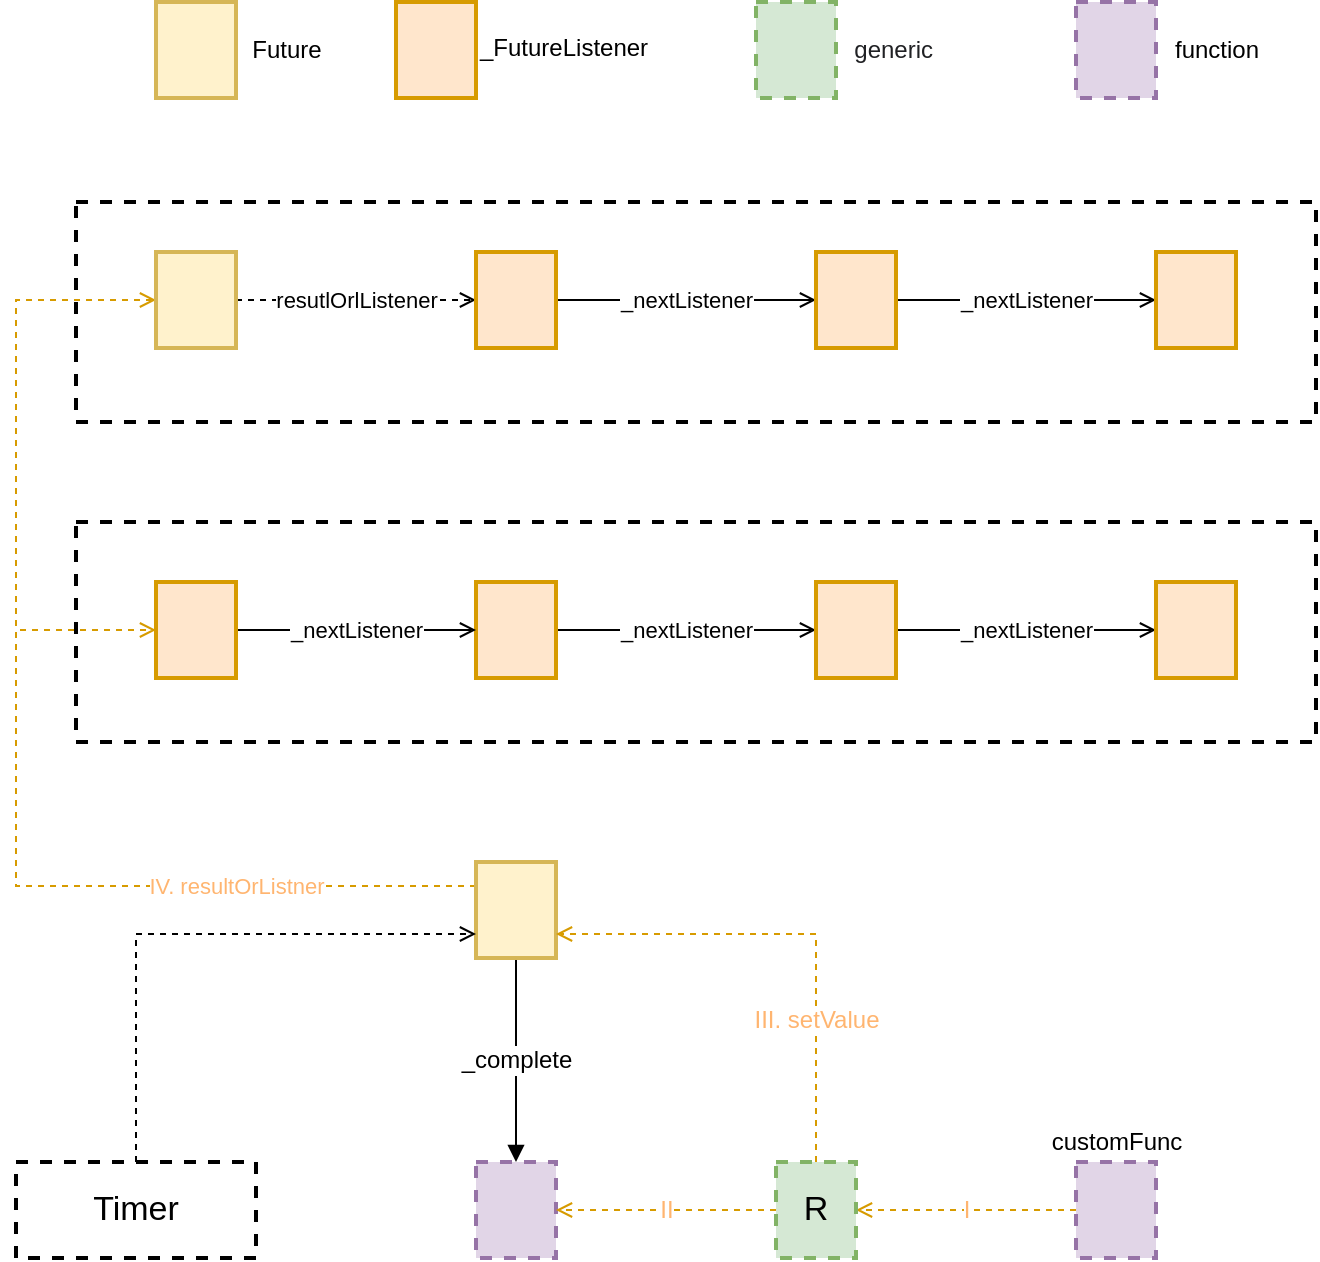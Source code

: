 <mxfile version="14.6.13" type="device" pages="4"><diagram id="kSkM9a2JLT8O5oYL5lj1" name="listener"><mxGraphModel dx="780" dy="1213" grid="1" gridSize="10" guides="1" tooltips="1" connect="1" arrows="1" fold="1" page="1" pageScale="1" pageWidth="827" pageHeight="1169" math="0" shadow="0"><root><mxCell id="0"/><mxCell id="1" parent="0"/><mxCell id="SPrQ5aAGqmPYHXFnIzjl-10" value="" style="rounded=0;whiteSpace=wrap;html=1;fontSize=17;strokeWidth=2;dashed=1;fontColor=#000000;fillColor=none;" vertex="1" parent="1"><mxGeometry x="150" y="500" width="620" height="110" as="geometry"/></mxCell><mxCell id="fRR-MhQ4UOLxCEsN35qo-24" value="" style="rounded=0;whiteSpace=wrap;html=1;fontSize=17;strokeWidth=2;dashed=1;fontColor=#000000;fillColor=none;" vertex="1" parent="1"><mxGeometry x="150" y="660" width="620" height="110" as="geometry"/></mxCell><mxCell id="S6XSBf_6FejhWS7nJrOB-3" value="_nextListener" style="edgeStyle=orthogonalEdgeStyle;rounded=0;orthogonalLoop=1;jettySize=auto;html=1;exitX=1;exitY=0.5;exitDx=0;exitDy=0;entryX=0;entryY=0.5;entryDx=0;entryDy=0;endArrow=open;endFill=0;" parent="1" source="S6XSBf_6FejhWS7nJrOB-1" target="S6XSBf_6FejhWS7nJrOB-2" edge="1"><mxGeometry relative="1" as="geometry"/></mxCell><mxCell id="S6XSBf_6FejhWS7nJrOB-1" value="" style="rounded=0;whiteSpace=wrap;html=1;fontSize=17;strokeWidth=2;fillColor=#ffe6cc;strokeColor=#d79b00;" parent="1" vertex="1"><mxGeometry x="350" y="690" width="40" height="48" as="geometry"/></mxCell><mxCell id="l4UwFSjgsbsrtk7UwAIy-4" value="_nextListener" style="edgeStyle=orthogonalEdgeStyle;rounded=0;orthogonalLoop=1;jettySize=auto;html=1;exitX=1;exitY=0.5;exitDx=0;exitDy=0;entryX=0;entryY=0.5;entryDx=0;entryDy=0;fontSize=11;endArrow=open;endFill=0;" parent="1" source="S6XSBf_6FejhWS7nJrOB-2" target="l4UwFSjgsbsrtk7UwAIy-3" edge="1"><mxGeometry relative="1" as="geometry"/></mxCell><mxCell id="S6XSBf_6FejhWS7nJrOB-2" value="" style="rounded=0;whiteSpace=wrap;html=1;fontSize=17;strokeWidth=2;fillColor=#ffe6cc;strokeColor=#d79b00;" parent="1" vertex="1"><mxGeometry x="520" y="690" width="40" height="48" as="geometry"/></mxCell><mxCell id="l4UwFSjgsbsrtk7UwAIy-1" value="_FutureListener" style="text;whiteSpace=wrap;html=1;fontSize=12;" parent="1" vertex="1"><mxGeometry x="350" y="409" width="120" height="30" as="geometry"/></mxCell><mxCell id="l4UwFSjgsbsrtk7UwAIy-2" value="" style="rounded=0;whiteSpace=wrap;html=1;fontSize=17;strokeWidth=2;fillColor=#ffe6cc;strokeColor=#d79b00;" parent="1" vertex="1"><mxGeometry x="310" y="400" width="40" height="48" as="geometry"/></mxCell><mxCell id="l4UwFSjgsbsrtk7UwAIy-3" value="" style="rounded=0;whiteSpace=wrap;html=1;fontSize=17;strokeWidth=2;fillColor=#ffe6cc;strokeColor=#d79b00;" parent="1" vertex="1"><mxGeometry x="690" y="690" width="40" height="48" as="geometry"/></mxCell><mxCell id="fRR-MhQ4UOLxCEsN35qo-17" value="_complete" style="edgeStyle=orthogonalEdgeStyle;rounded=0;orthogonalLoop=1;jettySize=auto;html=1;exitX=0.5;exitY=1;exitDx=0;exitDy=0;entryX=0.5;entryY=0;entryDx=0;entryDy=0;fontSize=12;endArrow=block;endFill=1;" edge="1" parent="1" source="l4UwFSjgsbsrtk7UwAIy-5" target="fRR-MhQ4UOLxCEsN35qo-2"><mxGeometry relative="1" as="geometry"/></mxCell><mxCell id="SPrQ5aAGqmPYHXFnIzjl-12" style="edgeStyle=orthogonalEdgeStyle;rounded=0;orthogonalLoop=1;jettySize=auto;html=1;exitX=0;exitY=0.25;exitDx=0;exitDy=0;entryX=0;entryY=0.5;entryDx=0;entryDy=0;dashed=1;fontSize=11;fontColor=#000000;endArrow=open;endFill=0;fillColor=#ffe6cc;strokeColor=#d79b00;" edge="1" parent="1" source="l4UwFSjgsbsrtk7UwAIy-5" target="fRR-MhQ4UOLxCEsN35qo-19"><mxGeometry relative="1" as="geometry"><Array as="points"><mxPoint x="120" y="842"/><mxPoint x="120" y="714"/></Array></mxGeometry></mxCell><mxCell id="SPrQ5aAGqmPYHXFnIzjl-13" value="IV. resultOrListner" style="edgeStyle=orthogonalEdgeStyle;rounded=0;orthogonalLoop=1;jettySize=auto;html=1;exitX=0;exitY=0.25;exitDx=0;exitDy=0;entryX=0;entryY=0.5;entryDx=0;entryDy=0;dashed=1;fontSize=11;endArrow=open;endFill=0;fillColor=#ffe6cc;strokeColor=#d79b00;fontColor=#FFB570;" edge="1" parent="1" source="l4UwFSjgsbsrtk7UwAIy-5" target="SPrQ5aAGqmPYHXFnIzjl-3"><mxGeometry x="-0.595" relative="1" as="geometry"><Array as="points"><mxPoint x="120" y="842"/><mxPoint x="120" y="549"/></Array><mxPoint as="offset"/></mxGeometry></mxCell><mxCell id="l4UwFSjgsbsrtk7UwAIy-5" value="" style="rounded=0;whiteSpace=wrap;html=1;fontSize=17;strokeWidth=2;fillColor=#fff2cc;strokeColor=#d6b656;" parent="1" vertex="1"><mxGeometry x="350" y="830" width="40" height="48" as="geometry"/></mxCell><mxCell id="fRR-MhQ4UOLxCEsN35qo-15" style="edgeStyle=orthogonalEdgeStyle;rounded=0;orthogonalLoop=1;jettySize=auto;html=1;exitX=0.5;exitY=0;exitDx=0;exitDy=0;entryX=0;entryY=0.75;entryDx=0;entryDy=0;dashed=1;fontSize=12;endArrow=open;endFill=0;" edge="1" parent="1" source="p2zS6wMx8r7LynNq7AFh-1" target="l4UwFSjgsbsrtk7UwAIy-5"><mxGeometry relative="1" as="geometry"/></mxCell><mxCell id="p2zS6wMx8r7LynNq7AFh-1" value="Timer" style="rounded=0;whiteSpace=wrap;html=1;fontSize=17;strokeWidth=2;dashed=1;" vertex="1" parent="1"><mxGeometry x="120" y="980" width="120" height="48" as="geometry"/></mxCell><mxCell id="fRR-MhQ4UOLxCEsN35qo-7" value="I" style="edgeStyle=orthogonalEdgeStyle;rounded=0;orthogonalLoop=1;jettySize=auto;html=1;exitX=0;exitY=0.5;exitDx=0;exitDy=0;entryX=1;entryY=0.5;entryDx=0;entryDy=0;dashed=1;endArrow=open;endFill=0;fontSize=12;fillColor=#ffe6cc;strokeColor=#d79b00;fontColor=#FFB570;" edge="1" parent="1" source="fRR-MhQ4UOLxCEsN35qo-1" target="fRR-MhQ4UOLxCEsN35qo-6"><mxGeometry relative="1" as="geometry"/></mxCell><mxCell id="fRR-MhQ4UOLxCEsN35qo-1" value="" style="rounded=0;whiteSpace=wrap;html=1;fontSize=17;strokeWidth=2;dashed=1;fillColor=#e1d5e7;strokeColor=#9673a6;" vertex="1" parent="1"><mxGeometry x="650" y="980" width="40" height="48" as="geometry"/></mxCell><mxCell id="fRR-MhQ4UOLxCEsN35qo-2" value="" style="rounded=0;whiteSpace=wrap;html=1;fontSize=17;strokeWidth=2;dashed=1;fillColor=#e1d5e7;strokeColor=#9673a6;" vertex="1" parent="1"><mxGeometry x="350" y="980" width="40" height="48" as="geometry"/></mxCell><mxCell id="fRR-MhQ4UOLxCEsN35qo-8" value="II" style="edgeStyle=orthogonalEdgeStyle;rounded=0;orthogonalLoop=1;jettySize=auto;html=1;exitX=0;exitY=0.5;exitDx=0;exitDy=0;entryX=1;entryY=0.5;entryDx=0;entryDy=0;dashed=1;endArrow=open;endFill=0;fontSize=12;fillColor=#ffe6cc;strokeColor=#d79b00;fontColor=#FFB570;" edge="1" parent="1" source="fRR-MhQ4UOLxCEsN35qo-6" target="fRR-MhQ4UOLxCEsN35qo-2"><mxGeometry relative="1" as="geometry"/></mxCell><mxCell id="fRR-MhQ4UOLxCEsN35qo-18" value="III. setValue" style="edgeStyle=orthogonalEdgeStyle;rounded=0;orthogonalLoop=1;jettySize=auto;html=1;exitX=0.5;exitY=0;exitDx=0;exitDy=0;fontSize=12;endArrow=open;endFill=0;dashed=1;fillColor=#ffe6cc;strokeColor=#d79b00;fontColor=#FFB570;entryX=1;entryY=0.75;entryDx=0;entryDy=0;" edge="1" parent="1" source="fRR-MhQ4UOLxCEsN35qo-6" target="l4UwFSjgsbsrtk7UwAIy-5"><mxGeometry x="-0.412" relative="1" as="geometry"><mxPoint x="430" y="860" as="targetPoint"/><Array as="points"><mxPoint x="520" y="866"/></Array><mxPoint as="offset"/></mxGeometry></mxCell><mxCell id="fRR-MhQ4UOLxCEsN35qo-6" value="R" style="rounded=0;whiteSpace=wrap;html=1;fontSize=17;strokeWidth=2;dashed=1;fillColor=#d5e8d4;strokeColor=#82b366;" vertex="1" parent="1"><mxGeometry x="500" y="980" width="40" height="48" as="geometry"/></mxCell><mxCell id="fRR-MhQ4UOLxCEsN35qo-11" value="" style="rounded=0;whiteSpace=wrap;html=1;fontSize=17;strokeWidth=2;dashed=1;fillColor=#d5e8d4;strokeColor=#82b366;" vertex="1" parent="1"><mxGeometry x="490" y="400" width="40" height="48" as="geometry"/></mxCell><mxCell id="fRR-MhQ4UOLxCEsN35qo-13" value="&lt;span style=&quot;color: rgb(32, 33, 36); font-family: arial, sans-serif; font-size: 12px; text-align: left; background-color: rgb(255, 255, 255);&quot;&gt;generic&amp;nbsp;&lt;/span&gt;" style="text;html=1;align=center;verticalAlign=middle;resizable=0;points=[];autosize=1;strokeColor=none;fontSize=12;" vertex="1" parent="1"><mxGeometry x="530" y="414" width="60" height="20" as="geometry"/></mxCell><mxCell id="fRR-MhQ4UOLxCEsN35qo-21" value="_nextListener" style="edgeStyle=none;rounded=0;orthogonalLoop=1;jettySize=auto;html=1;exitX=1;exitY=0.5;exitDx=0;exitDy=0;entryX=0;entryY=0.5;entryDx=0;entryDy=0;fontSize=11;endArrow=open;endFill=0;" edge="1" parent="1" source="fRR-MhQ4UOLxCEsN35qo-19" target="S6XSBf_6FejhWS7nJrOB-1"><mxGeometry relative="1" as="geometry"><Array as="points"><mxPoint x="280" y="714"/></Array></mxGeometry></mxCell><mxCell id="fRR-MhQ4UOLxCEsN35qo-19" value="" style="rounded=0;whiteSpace=wrap;html=1;fontSize=17;strokeWidth=2;fillColor=#ffe6cc;strokeColor=#d79b00;" vertex="1" parent="1"><mxGeometry x="190" y="690" width="40" height="48" as="geometry"/></mxCell><mxCell id="fRR-MhQ4UOLxCEsN35qo-22" value="" style="rounded=0;whiteSpace=wrap;html=1;fontSize=17;strokeWidth=2;dashed=1;fillColor=#e1d5e7;strokeColor=#9673a6;" vertex="1" parent="1"><mxGeometry x="650" y="400" width="40" height="48" as="geometry"/></mxCell><mxCell id="fRR-MhQ4UOLxCEsN35qo-23" value="function" style="text;html=1;align=center;verticalAlign=middle;resizable=0;points=[];autosize=1;strokeColor=none;fontSize=12;fontColor=#000000;" vertex="1" parent="1"><mxGeometry x="690" y="414" width="60" height="20" as="geometry"/></mxCell><mxCell id="fRR-MhQ4UOLxCEsN35qo-28" value="customFunc" style="text;html=1;align=center;verticalAlign=middle;resizable=0;points=[];autosize=1;strokeColor=none;fontSize=12;fontColor=#000000;" vertex="1" parent="1"><mxGeometry x="630" y="960" width="80" height="20" as="geometry"/></mxCell><mxCell id="SPrQ5aAGqmPYHXFnIzjl-1" value="" style="rounded=0;whiteSpace=wrap;html=1;fontSize=17;strokeWidth=2;fillColor=#fff2cc;strokeColor=#d6b656;" vertex="1" parent="1"><mxGeometry x="190" y="400" width="40" height="48" as="geometry"/></mxCell><mxCell id="SPrQ5aAGqmPYHXFnIzjl-2" value="Future" style="text;html=1;align=center;verticalAlign=middle;resizable=0;points=[];autosize=1;strokeColor=none;fontSize=12;" vertex="1" parent="1"><mxGeometry x="230" y="414" width="50" height="20" as="geometry"/></mxCell><mxCell id="SPrQ5aAGqmPYHXFnIzjl-9" value="resutlOrlListener" style="edgeStyle=orthogonalEdgeStyle;rounded=0;orthogonalLoop=1;jettySize=auto;html=1;exitX=1;exitY=0.5;exitDx=0;exitDy=0;entryX=0;entryY=0.5;entryDx=0;entryDy=0;dashed=1;fontSize=11;fontColor=#000000;endArrow=open;endFill=0;" edge="1" parent="1" source="SPrQ5aAGqmPYHXFnIzjl-3" target="SPrQ5aAGqmPYHXFnIzjl-5"><mxGeometry relative="1" as="geometry"/></mxCell><mxCell id="SPrQ5aAGqmPYHXFnIzjl-3" value="" style="rounded=0;whiteSpace=wrap;html=1;fontSize=17;strokeWidth=2;fillColor=#fff2cc;strokeColor=#d6b656;" vertex="1" parent="1"><mxGeometry x="190" y="525" width="40" height="48" as="geometry"/></mxCell><mxCell id="SPrQ5aAGqmPYHXFnIzjl-4" value="_nextListener" style="edgeStyle=orthogonalEdgeStyle;rounded=0;orthogonalLoop=1;jettySize=auto;html=1;exitX=1;exitY=0.5;exitDx=0;exitDy=0;entryX=0;entryY=0.5;entryDx=0;entryDy=0;endArrow=open;endFill=0;" edge="1" parent="1" source="SPrQ5aAGqmPYHXFnIzjl-5" target="SPrQ5aAGqmPYHXFnIzjl-7"><mxGeometry relative="1" as="geometry"/></mxCell><mxCell id="SPrQ5aAGqmPYHXFnIzjl-5" value="" style="rounded=0;whiteSpace=wrap;html=1;fontSize=17;strokeWidth=2;fillColor=#ffe6cc;strokeColor=#d79b00;" vertex="1" parent="1"><mxGeometry x="350" y="525" width="40" height="48" as="geometry"/></mxCell><mxCell id="SPrQ5aAGqmPYHXFnIzjl-6" value="_nextListener" style="edgeStyle=orthogonalEdgeStyle;rounded=0;orthogonalLoop=1;jettySize=auto;html=1;exitX=1;exitY=0.5;exitDx=0;exitDy=0;entryX=0;entryY=0.5;entryDx=0;entryDy=0;fontSize=11;endArrow=open;endFill=0;" edge="1" parent="1" source="SPrQ5aAGqmPYHXFnIzjl-7" target="SPrQ5aAGqmPYHXFnIzjl-8"><mxGeometry relative="1" as="geometry"/></mxCell><mxCell id="SPrQ5aAGqmPYHXFnIzjl-7" value="" style="rounded=0;whiteSpace=wrap;html=1;fontSize=17;strokeWidth=2;fillColor=#ffe6cc;strokeColor=#d79b00;" vertex="1" parent="1"><mxGeometry x="520" y="525" width="40" height="48" as="geometry"/></mxCell><mxCell id="SPrQ5aAGqmPYHXFnIzjl-8" value="" style="rounded=0;whiteSpace=wrap;html=1;fontSize=17;strokeWidth=2;fillColor=#ffe6cc;strokeColor=#d79b00;" vertex="1" parent="1"><mxGeometry x="690" y="525" width="40" height="48" as="geometry"/></mxCell></root></mxGraphModel></diagram><diagram id="OVNhOmcz1OiuisyVujEe" name="future_state"><mxGraphModel dx="780" dy="1213" grid="1" gridSize="10" guides="1" tooltips="1" connect="1" arrows="1" fold="1" page="1" pageScale="1" pageWidth="827" pageHeight="1169" math="0" shadow="0"><root><mxCell id="7Lh49LAyBni6FIHhEgEM-0"/><mxCell id="7Lh49LAyBni6FIHhEgEM-1" parent="7Lh49LAyBni6FIHhEgEM-0"/><mxCell id="uxV7LVq-Zerij0bmBuLS-0" style="edgeStyle=orthogonalEdgeStyle;rounded=0;orthogonalLoop=1;jettySize=auto;html=1;exitX=1;exitY=0.5;exitDx=0;exitDy=0;entryX=0;entryY=0.5;entryDx=0;entryDy=0;dashed=1;endArrow=open;endFill=0;" edge="1" parent="7Lh49LAyBni6FIHhEgEM-1" source="7Lh49LAyBni6FIHhEgEM-2" target="7Lh49LAyBni6FIHhEgEM-5"><mxGeometry relative="1" as="geometry"/></mxCell><mxCell id="7Lh49LAyBni6FIHhEgEM-2" value="_stateIncomplete" style="rounded=0;whiteSpace=wrap;html=1;fontSize=17;strokeWidth=2;" parent="7Lh49LAyBni6FIHhEgEM-1" vertex="1"><mxGeometry x="14" y="630" width="200" height="48" as="geometry"/></mxCell><mxCell id="7Lh49LAyBni6FIHhEgEM-3" value="_stateValue" style="rounded=0;whiteSpace=wrap;html=1;fontSize=17;strokeWidth=2;" parent="7Lh49LAyBni6FIHhEgEM-1" vertex="1"><mxGeometry x="694" y="570" width="120" height="48" as="geometry"/></mxCell><mxCell id="7Lh49LAyBni6FIHhEgEM-4" value="_stateError" style="rounded=0;whiteSpace=wrap;html=1;fontSize=17;strokeWidth=2;" parent="7Lh49LAyBni6FIHhEgEM-1" vertex="1"><mxGeometry x="694" y="690" width="120" height="48" as="geometry"/></mxCell><mxCell id="uxV7LVq-Zerij0bmBuLS-1" style="edgeStyle=orthogonalEdgeStyle;rounded=0;orthogonalLoop=1;jettySize=auto;html=1;exitX=1;exitY=0.5;exitDx=0;exitDy=0;entryX=0;entryY=0.5;entryDx=0;entryDy=0;dashed=1;endArrow=open;endFill=0;" edge="1" parent="7Lh49LAyBni6FIHhEgEM-1" source="7Lh49LAyBni6FIHhEgEM-5" target="7Lh49LAyBni6FIHhEgEM-6"><mxGeometry relative="1" as="geometry"/></mxCell><mxCell id="7Lh49LAyBni6FIHhEgEM-5" value="_statePeningComplete" style="rounded=0;whiteSpace=wrap;html=1;fontSize=17;strokeWidth=2;" parent="7Lh49LAyBni6FIHhEgEM-1" vertex="1"><mxGeometry x="264" y="630" width="200" height="48" as="geometry"/></mxCell><mxCell id="uxV7LVq-Zerij0bmBuLS-2" style="edgeStyle=orthogonalEdgeStyle;rounded=0;orthogonalLoop=1;jettySize=auto;html=1;exitX=0.5;exitY=0;exitDx=0;exitDy=0;entryX=0;entryY=0.5;entryDx=0;entryDy=0;dashed=1;endArrow=open;endFill=0;" edge="1" parent="7Lh49LAyBni6FIHhEgEM-1" source="7Lh49LAyBni6FIHhEgEM-6" target="7Lh49LAyBni6FIHhEgEM-3"><mxGeometry relative="1" as="geometry"/></mxCell><mxCell id="uxV7LVq-Zerij0bmBuLS-3" style="edgeStyle=orthogonalEdgeStyle;rounded=0;orthogonalLoop=1;jettySize=auto;html=1;exitX=0.5;exitY=1;exitDx=0;exitDy=0;entryX=0;entryY=0.5;entryDx=0;entryDy=0;dashed=1;endArrow=open;endFill=0;" edge="1" parent="7Lh49LAyBni6FIHhEgEM-1" source="7Lh49LAyBni6FIHhEgEM-6" target="7Lh49LAyBni6FIHhEgEM-4"><mxGeometry relative="1" as="geometry"/></mxCell><mxCell id="7Lh49LAyBni6FIHhEgEM-6" value="_stateChained" style="rounded=0;whiteSpace=wrap;html=1;fontSize=17;strokeWidth=2;" parent="7Lh49LAyBni6FIHhEgEM-1" vertex="1"><mxGeometry x="514" y="630" width="120" height="48" as="geometry"/></mxCell><mxCell id="7Lh49LAyBni6FIHhEgEM-7" value="" style="endArrow=open;html=1;entryX=0.5;entryY=0;entryDx=0;entryDy=0;endFill=0;" parent="7Lh49LAyBni6FIHhEgEM-1" target="7Lh49LAyBni6FIHhEgEM-3" edge="1"><mxGeometry width="50" height="50" relative="1" as="geometry"><mxPoint x="754" y="500" as="sourcePoint"/><mxPoint x="354" y="600" as="targetPoint"/></mxGeometry></mxCell><mxCell id="7Lh49LAyBni6FIHhEgEM-8" value="Future.value" style="text;html=1;align=center;verticalAlign=middle;resizable=0;points=[];autosize=1;fontStyle=1;fontSize=14;" parent="7Lh49LAyBni6FIHhEgEM-1" vertex="1"><mxGeometry x="704" y="470" width="100" height="20" as="geometry"/></mxCell><mxCell id="7Lh49LAyBni6FIHhEgEM-9" value="" style="endArrow=open;html=1;fontSize=14;entryX=0.5;entryY=0;entryDx=0;entryDy=0;endFill=0;" parent="7Lh49LAyBni6FIHhEgEM-1" target="7Lh49LAyBni6FIHhEgEM-2" edge="1"><mxGeometry width="50" height="50" relative="1" as="geometry"><mxPoint x="114" y="540" as="sourcePoint"/><mxPoint x="354" y="600" as="targetPoint"/></mxGeometry></mxCell><mxCell id="7Lh49LAyBni6FIHhEgEM-10" value="async" style="text;html=1;align=center;verticalAlign=middle;resizable=0;points=[];autosize=1;strokeColor=none;fontSize=14;fontStyle=1" parent="7Lh49LAyBni6FIHhEgEM-1" vertex="1"><mxGeometry x="84" y="520" width="60" height="20" as="geometry"/></mxCell><mxCell id="WwKq9fWOdujDEsKwVnaP-1" value="" style="edgeStyle=orthogonalEdgeStyle;rounded=0;orthogonalLoop=1;jettySize=auto;html=1;dashed=1;endArrow=open;endFill=0;" edge="1" parent="7Lh49LAyBni6FIHhEgEM-1" source="WwKq9fWOdujDEsKwVnaP-0" target="7Lh49LAyBni6FIHhEgEM-4"><mxGeometry relative="1" as="geometry"/></mxCell><mxCell id="WwKq9fWOdujDEsKwVnaP-0" value="Future.err" style="text;html=1;align=center;verticalAlign=middle;resizable=0;points=[];autosize=1;fontStyle=1;fontSize=14;" vertex="1" parent="7Lh49LAyBni6FIHhEgEM-1"><mxGeometry x="714" y="810" width="80" height="20" as="geometry"/></mxCell></root></mxGraphModel></diagram><diagram id="fWhQ7C6hZhp-LNli0awP" name="zone.fork"><mxGraphModel dx="780" dy="2382" grid="1" gridSize="10" guides="1" tooltips="1" connect="1" arrows="1" fold="1" page="1" pageScale="1" pageWidth="827" pageHeight="1169" math="0" shadow="0"><root><mxCell id="pGTkEDGkG3o8-8403x7h-0"/><mxCell id="pGTkEDGkG3o8-8403x7h-1" parent="pGTkEDGkG3o8-8403x7h-0"/><mxCell id="pGTkEDGkG3o8-8403x7h-6" style="edgeStyle=orthogonalEdgeStyle;rounded=0;orthogonalLoop=1;jettySize=auto;html=1;exitX=1;exitY=0.5;exitDx=0;exitDy=0;entryX=0;entryY=0.5;entryDx=0;entryDy=0;dashed=1;" edge="1" parent="pGTkEDGkG3o8-8403x7h-1" source="pGTkEDGkG3o8-8403x7h-10" target="pGTkEDGkG3o8-8403x7h-4"><mxGeometry relative="1" as="geometry"/></mxCell><mxCell id="pGTkEDGkG3o8-8403x7h-9" style="edgeStyle=orthogonalEdgeStyle;rounded=0;orthogonalLoop=1;jettySize=auto;html=1;exitX=0.5;exitY=1;exitDx=0;exitDy=0;entryX=0.5;entryY=0;entryDx=0;entryDy=0;endArrow=block;endFill=0;" edge="1" parent="pGTkEDGkG3o8-8403x7h-1" source="pGTkEDGkG3o8-8403x7h-2" target="pGTkEDGkG3o8-8403x7h-8"><mxGeometry relative="1" as="geometry"/></mxCell><mxCell id="pGTkEDGkG3o8-8403x7h-2" value="_ZoneSpecification" style="rounded=0;whiteSpace=wrap;html=1;fontSize=17;strokeWidth=2;" vertex="1" parent="pGTkEDGkG3o8-8403x7h-1"><mxGeometry x="335" y="-60" width="150" height="48" as="geometry"/></mxCell><mxCell id="pGTkEDGkG3o8-8403x7h-5" style="edgeStyle=orthogonalEdgeStyle;rounded=0;orthogonalLoop=1;jettySize=auto;html=1;exitX=1;exitY=0.5;exitDx=0;exitDy=0;dashed=1;endArrow=open;endFill=0;entryX=0;entryY=0.5;entryDx=0;entryDy=0;" edge="1" parent="pGTkEDGkG3o8-8403x7h-1" source="pGTkEDGkG3o8-8403x7h-3" target="pGTkEDGkG3o8-8403x7h-10"><mxGeometry relative="1" as="geometry"><mxPoint x="330" y="254" as="targetPoint"/></mxGeometry></mxCell><mxCell id="pGTkEDGkG3o8-8403x7h-3" value="Zone" style="rounded=0;whiteSpace=wrap;html=1;fontSize=17;strokeWidth=2;" vertex="1" parent="pGTkEDGkG3o8-8403x7h-1"><mxGeometry x="100" y="230" width="120" height="48" as="geometry"/></mxCell><mxCell id="pGTkEDGkG3o8-8403x7h-4" value="Zone" style="rounded=0;whiteSpace=wrap;html=1;fontSize=17;strokeWidth=2;" vertex="1" parent="pGTkEDGkG3o8-8403x7h-1"><mxGeometry x="590" y="230" width="120" height="48" as="geometry"/></mxCell><mxCell id="pGTkEDGkG3o8-8403x7h-11" style="edgeStyle=orthogonalEdgeStyle;rounded=0;orthogonalLoop=1;jettySize=auto;html=1;exitX=0.5;exitY=1;exitDx=0;exitDy=0;entryX=0.5;entryY=0;entryDx=0;entryDy=0;endArrow=open;endFill=0;dashed=1;" edge="1" parent="pGTkEDGkG3o8-8403x7h-1" source="pGTkEDGkG3o8-8403x7h-8" target="pGTkEDGkG3o8-8403x7h-10"><mxGeometry relative="1" as="geometry"/></mxCell><mxCell id="pGTkEDGkG3o8-8403x7h-8" value="ZoneSpecification" style="rounded=0;whiteSpace=wrap;html=1;fontSize=17;strokeWidth=2;dashed=1;" vertex="1" parent="pGTkEDGkG3o8-8403x7h-1"><mxGeometry x="335" y="90" width="150" height="48" as="geometry"/></mxCell><mxCell id="pGTkEDGkG3o8-8403x7h-10" value="ForkHandler" style="rounded=0;whiteSpace=wrap;html=1;fontSize=17;strokeWidth=2;dashed=1;fillColor=#e1d5e7;strokeColor=#9673a6;" vertex="1" parent="pGTkEDGkG3o8-8403x7h-1"><mxGeometry x="350" y="230" width="120" height="48" as="geometry"/></mxCell></root></mxGraphModel></diagram><diagram id="b7BUrmdBf1G0wBbNO7VV" name="Page-4"><mxGraphModel dx="780" dy="1213" grid="1" gridSize="10" guides="1" tooltips="1" connect="1" arrows="1" fold="1" page="1" pageScale="1" pageWidth="827" pageHeight="1169" math="0" shadow="0"><root><mxCell id="em_90OzQiKkPZLQL7F0T-0"/><mxCell id="em_90OzQiKkPZLQL7F0T-1" parent="em_90OzQiKkPZLQL7F0T-0"/></root></mxGraphModel></diagram></mxfile>